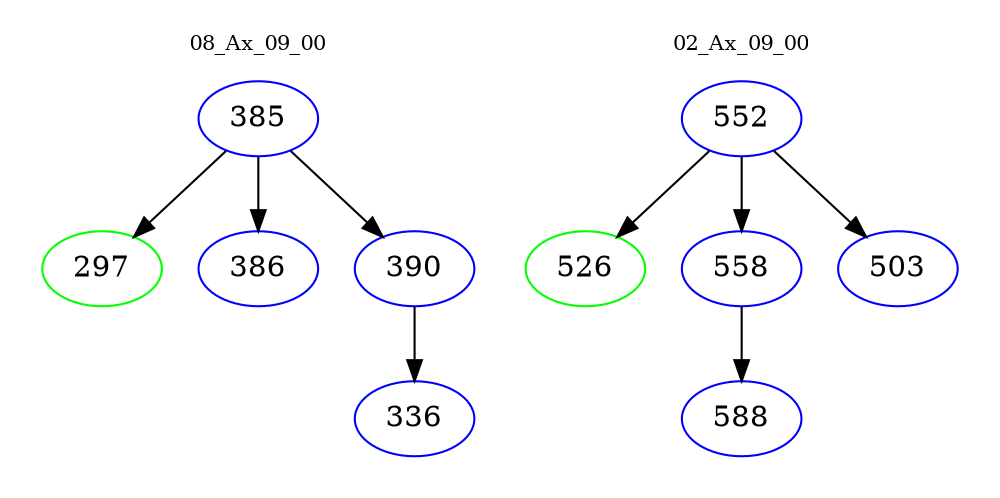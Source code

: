 digraph{
subgraph cluster_0 {
color = white
label = "08_Ax_09_00";
fontsize=10;
T0_385 [label="385", color="blue"]
T0_385 -> T0_297 [color="black"]
T0_297 [label="297", color="green"]
T0_385 -> T0_386 [color="black"]
T0_386 [label="386", color="blue"]
T0_385 -> T0_390 [color="black"]
T0_390 [label="390", color="blue"]
T0_390 -> T0_336 [color="black"]
T0_336 [label="336", color="blue"]
}
subgraph cluster_1 {
color = white
label = "02_Ax_09_00";
fontsize=10;
T1_552 [label="552", color="blue"]
T1_552 -> T1_526 [color="black"]
T1_526 [label="526", color="green"]
T1_552 -> T1_558 [color="black"]
T1_558 [label="558", color="blue"]
T1_558 -> T1_588 [color="black"]
T1_588 [label="588", color="blue"]
T1_552 -> T1_503 [color="black"]
T1_503 [label="503", color="blue"]
}
}
